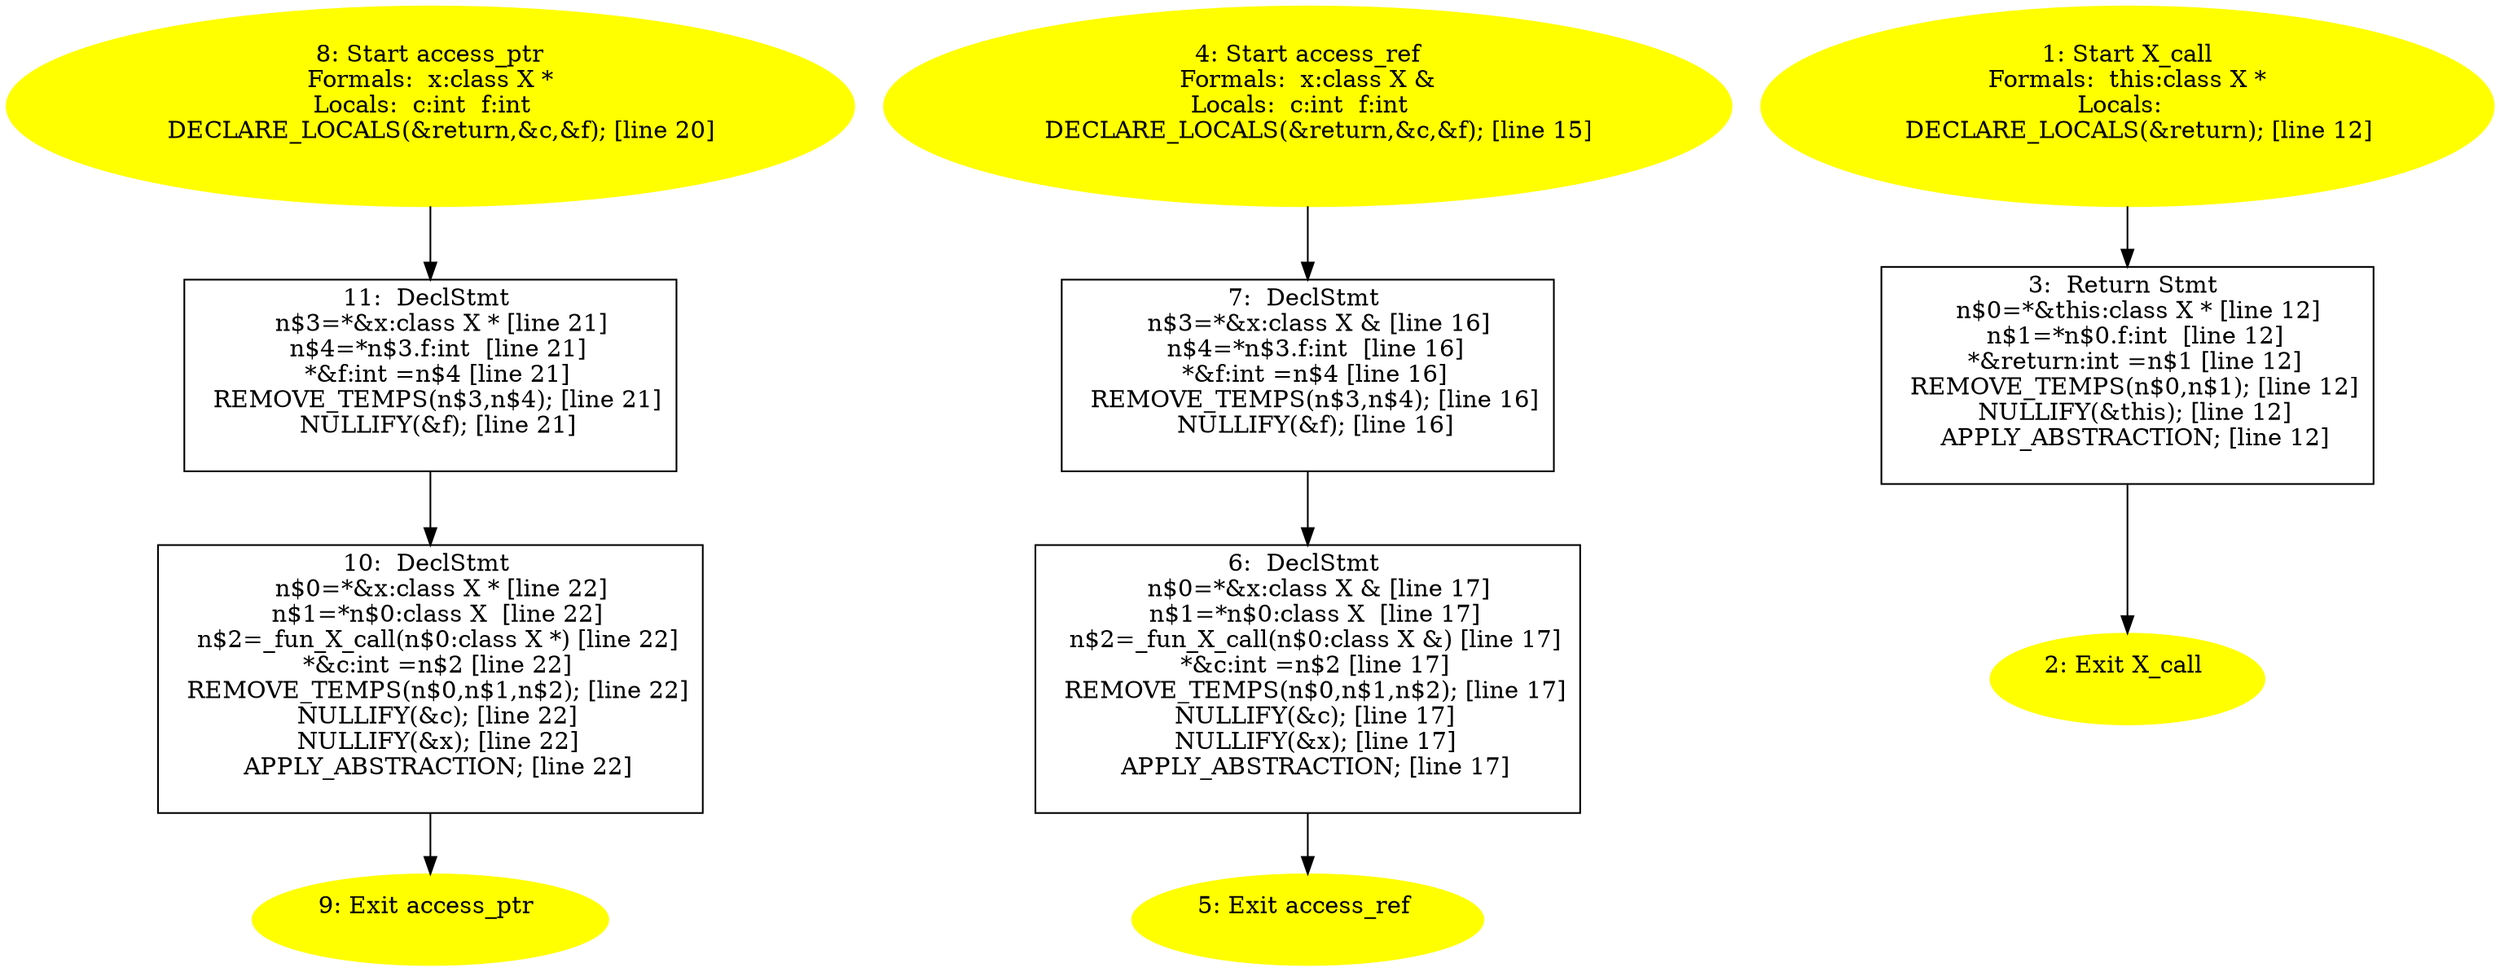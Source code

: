 digraph iCFG {
11 [label="11:  DeclStmt \n   n$3=*&x:class X * [line 21]\n  n$4=*n$3.f:int  [line 21]\n  *&f:int =n$4 [line 21]\n  REMOVE_TEMPS(n$3,n$4); [line 21]\n  NULLIFY(&f); [line 21]\n " shape="box"]
	

	 11 -> 10 ;
10 [label="10:  DeclStmt \n   n$0=*&x:class X * [line 22]\n  n$1=*n$0:class X  [line 22]\n  n$2=_fun_X_call(n$0:class X *) [line 22]\n  *&c:int =n$2 [line 22]\n  REMOVE_TEMPS(n$0,n$1,n$2); [line 22]\n  NULLIFY(&c); [line 22]\n  NULLIFY(&x); [line 22]\n  APPLY_ABSTRACTION; [line 22]\n " shape="box"]
	

	 10 -> 9 ;
9 [label="9: Exit access_ptr \n  " color=yellow style=filled]
	

8 [label="8: Start access_ptr\nFormals:  x:class X *\nLocals:  c:int  f:int  \n   DECLARE_LOCALS(&return,&c,&f); [line 20]\n " color=yellow style=filled]
	

	 8 -> 11 ;
7 [label="7:  DeclStmt \n   n$3=*&x:class X & [line 16]\n  n$4=*n$3.f:int  [line 16]\n  *&f:int =n$4 [line 16]\n  REMOVE_TEMPS(n$3,n$4); [line 16]\n  NULLIFY(&f); [line 16]\n " shape="box"]
	

	 7 -> 6 ;
6 [label="6:  DeclStmt \n   n$0=*&x:class X & [line 17]\n  n$1=*n$0:class X  [line 17]\n  n$2=_fun_X_call(n$0:class X &) [line 17]\n  *&c:int =n$2 [line 17]\n  REMOVE_TEMPS(n$0,n$1,n$2); [line 17]\n  NULLIFY(&c); [line 17]\n  NULLIFY(&x); [line 17]\n  APPLY_ABSTRACTION; [line 17]\n " shape="box"]
	

	 6 -> 5 ;
5 [label="5: Exit access_ref \n  " color=yellow style=filled]
	

4 [label="4: Start access_ref\nFormals:  x:class X &\nLocals:  c:int  f:int  \n   DECLARE_LOCALS(&return,&c,&f); [line 15]\n " color=yellow style=filled]
	

	 4 -> 7 ;
3 [label="3:  Return Stmt \n   n$0=*&this:class X * [line 12]\n  n$1=*n$0.f:int  [line 12]\n  *&return:int =n$1 [line 12]\n  REMOVE_TEMPS(n$0,n$1); [line 12]\n  NULLIFY(&this); [line 12]\n  APPLY_ABSTRACTION; [line 12]\n " shape="box"]
	

	 3 -> 2 ;
2 [label="2: Exit X_call \n  " color=yellow style=filled]
	

1 [label="1: Start X_call\nFormals:  this:class X *\nLocals:  \n   DECLARE_LOCALS(&return); [line 12]\n " color=yellow style=filled]
	

	 1 -> 3 ;
}
